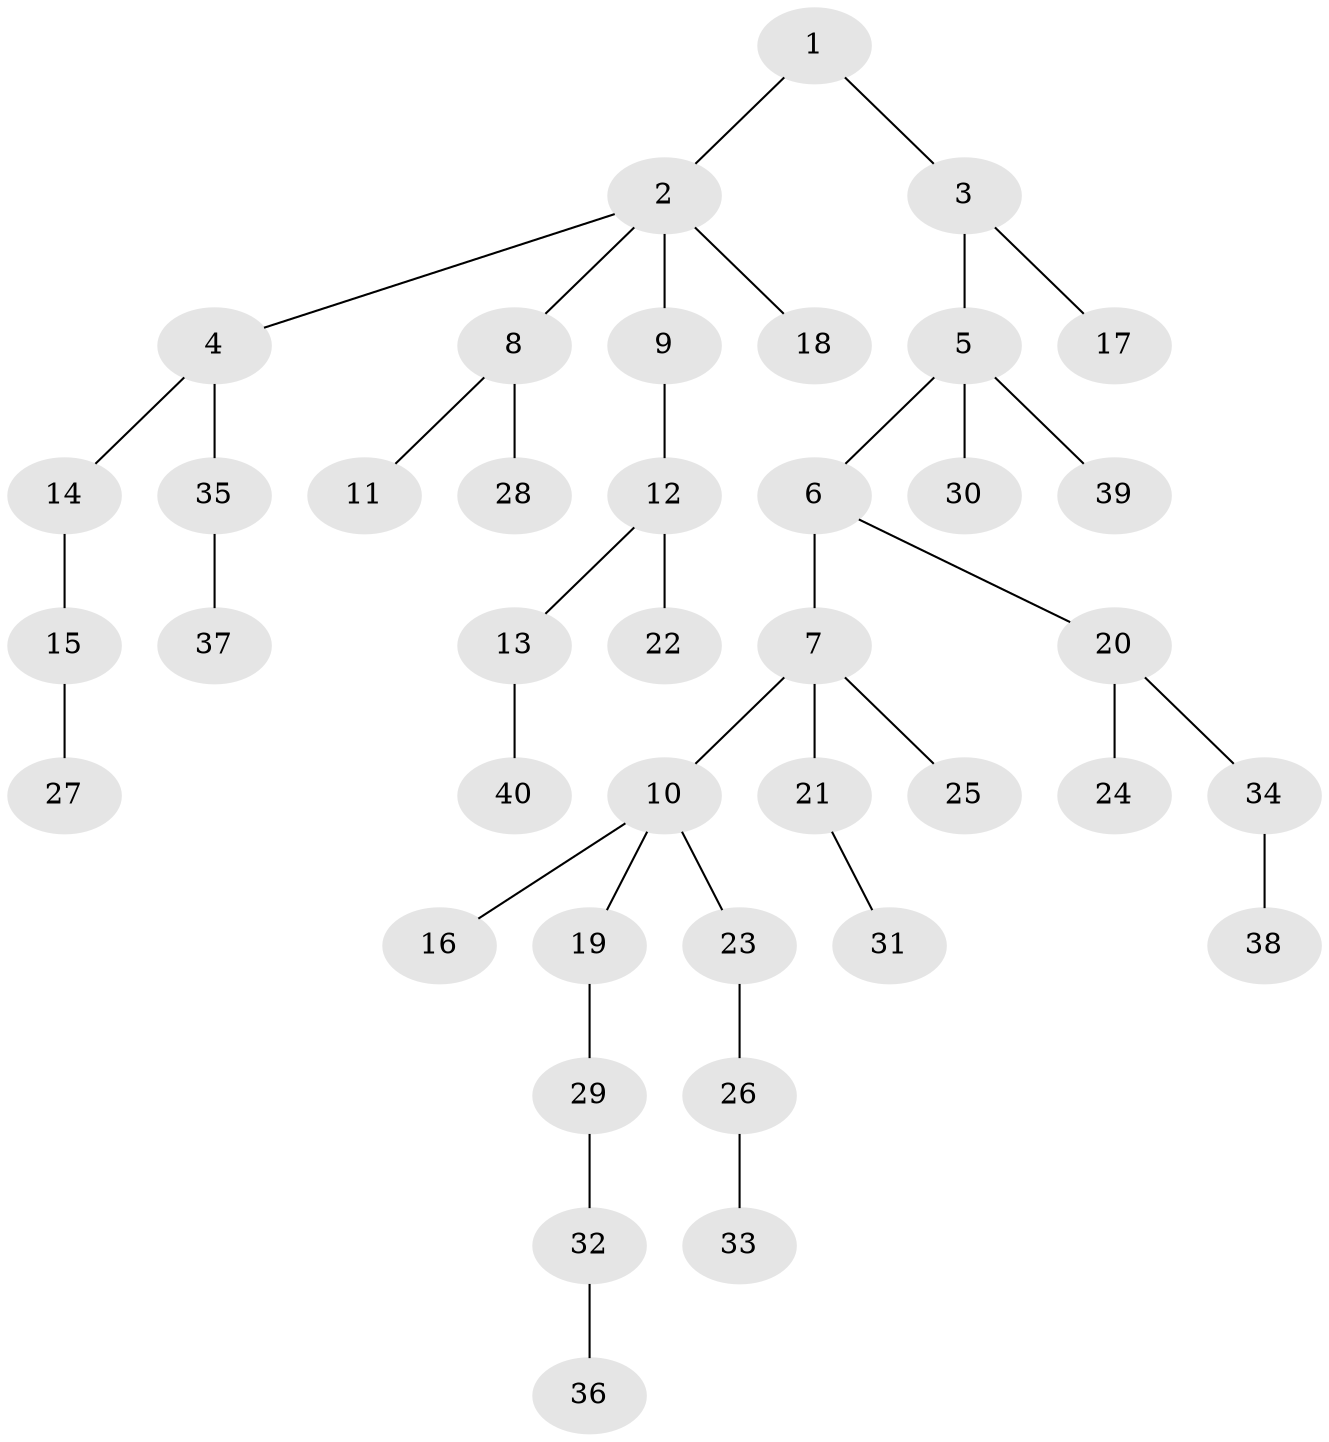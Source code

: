 // original degree distribution, {5: 0.05, 8: 0.0125, 4: 0.0875, 3: 0.075, 2: 0.275, 1: 0.5}
// Generated by graph-tools (version 1.1) at 2025/36/03/09/25 02:36:34]
// undirected, 40 vertices, 39 edges
graph export_dot {
graph [start="1"]
  node [color=gray90,style=filled];
  1;
  2;
  3;
  4;
  5;
  6;
  7;
  8;
  9;
  10;
  11;
  12;
  13;
  14;
  15;
  16;
  17;
  18;
  19;
  20;
  21;
  22;
  23;
  24;
  25;
  26;
  27;
  28;
  29;
  30;
  31;
  32;
  33;
  34;
  35;
  36;
  37;
  38;
  39;
  40;
  1 -- 2 [weight=1.0];
  1 -- 3 [weight=1.0];
  2 -- 4 [weight=1.0];
  2 -- 8 [weight=1.0];
  2 -- 9 [weight=1.0];
  2 -- 18 [weight=1.0];
  3 -- 5 [weight=2.0];
  3 -- 17 [weight=1.0];
  4 -- 14 [weight=1.0];
  4 -- 35 [weight=1.0];
  5 -- 6 [weight=1.0];
  5 -- 30 [weight=1.0];
  5 -- 39 [weight=1.0];
  6 -- 7 [weight=1.0];
  6 -- 20 [weight=1.0];
  7 -- 10 [weight=1.0];
  7 -- 21 [weight=1.0];
  7 -- 25 [weight=1.0];
  8 -- 11 [weight=1.0];
  8 -- 28 [weight=1.0];
  9 -- 12 [weight=1.0];
  10 -- 16 [weight=1.0];
  10 -- 19 [weight=1.0];
  10 -- 23 [weight=1.0];
  12 -- 13 [weight=1.0];
  12 -- 22 [weight=1.0];
  13 -- 40 [weight=1.0];
  14 -- 15 [weight=1.0];
  15 -- 27 [weight=2.0];
  19 -- 29 [weight=2.0];
  20 -- 24 [weight=1.0];
  20 -- 34 [weight=1.0];
  21 -- 31 [weight=1.0];
  23 -- 26 [weight=1.0];
  26 -- 33 [weight=1.0];
  29 -- 32 [weight=1.0];
  32 -- 36 [weight=1.0];
  34 -- 38 [weight=1.0];
  35 -- 37 [weight=1.0];
}

